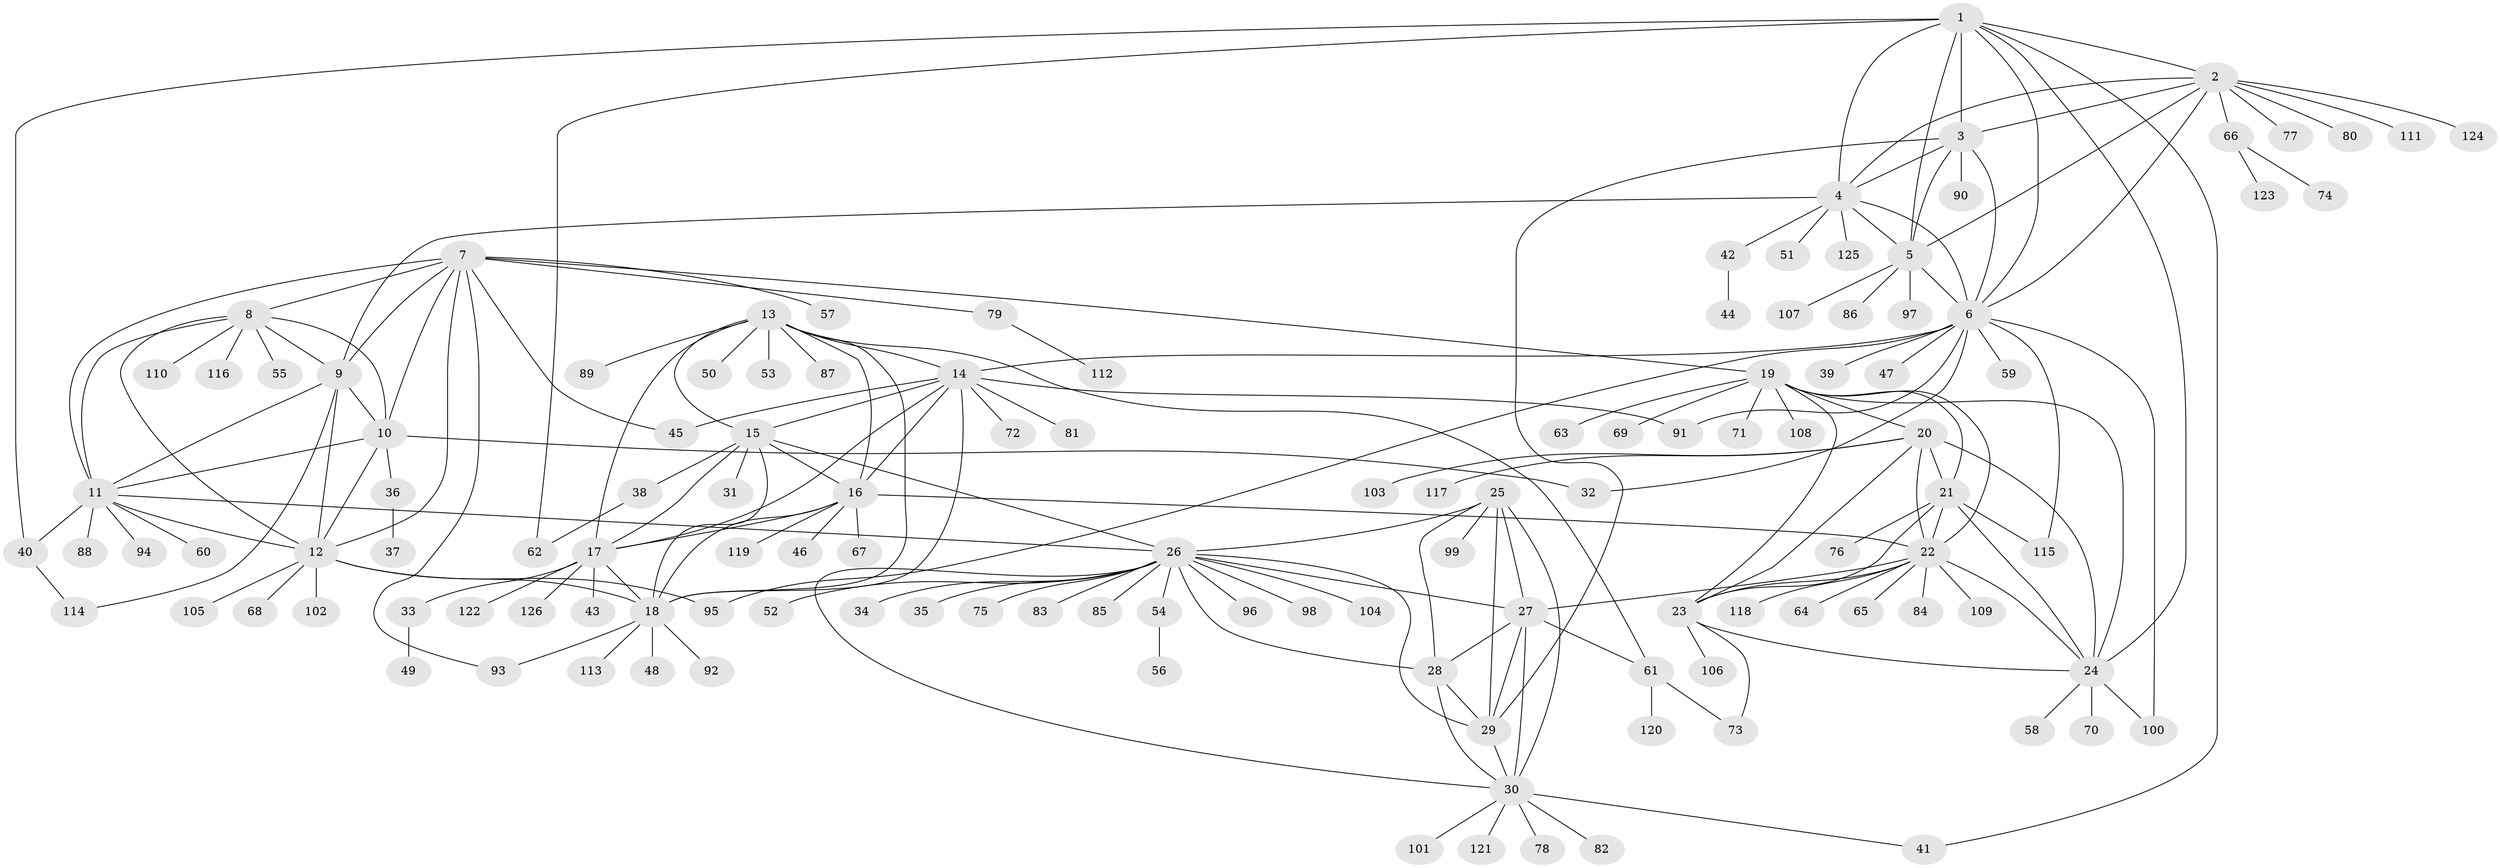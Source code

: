 // coarse degree distribution, {8: 0.015873015873015872, 9: 0.047619047619047616, 6: 0.06349206349206349, 5: 0.015873015873015872, 16: 0.015873015873015872, 10: 0.031746031746031744, 7: 0.07936507936507936, 4: 0.015873015873015872, 11: 0.015873015873015872, 2: 0.09523809523809523, 3: 0.047619047619047616, 1: 0.5555555555555556}
// Generated by graph-tools (version 1.1) at 2025/19/03/04/25 18:19:46]
// undirected, 126 vertices, 194 edges
graph export_dot {
graph [start="1"]
  node [color=gray90,style=filled];
  1;
  2;
  3;
  4;
  5;
  6;
  7;
  8;
  9;
  10;
  11;
  12;
  13;
  14;
  15;
  16;
  17;
  18;
  19;
  20;
  21;
  22;
  23;
  24;
  25;
  26;
  27;
  28;
  29;
  30;
  31;
  32;
  33;
  34;
  35;
  36;
  37;
  38;
  39;
  40;
  41;
  42;
  43;
  44;
  45;
  46;
  47;
  48;
  49;
  50;
  51;
  52;
  53;
  54;
  55;
  56;
  57;
  58;
  59;
  60;
  61;
  62;
  63;
  64;
  65;
  66;
  67;
  68;
  69;
  70;
  71;
  72;
  73;
  74;
  75;
  76;
  77;
  78;
  79;
  80;
  81;
  82;
  83;
  84;
  85;
  86;
  87;
  88;
  89;
  90;
  91;
  92;
  93;
  94;
  95;
  96;
  97;
  98;
  99;
  100;
  101;
  102;
  103;
  104;
  105;
  106;
  107;
  108;
  109;
  110;
  111;
  112;
  113;
  114;
  115;
  116;
  117;
  118;
  119;
  120;
  121;
  122;
  123;
  124;
  125;
  126;
  1 -- 2;
  1 -- 3;
  1 -- 4;
  1 -- 5;
  1 -- 6;
  1 -- 24;
  1 -- 40;
  1 -- 41;
  1 -- 62;
  2 -- 3;
  2 -- 4;
  2 -- 5;
  2 -- 6;
  2 -- 66;
  2 -- 77;
  2 -- 80;
  2 -- 111;
  2 -- 124;
  3 -- 4;
  3 -- 5;
  3 -- 6;
  3 -- 29;
  3 -- 90;
  4 -- 5;
  4 -- 6;
  4 -- 9;
  4 -- 42;
  4 -- 51;
  4 -- 125;
  5 -- 6;
  5 -- 86;
  5 -- 97;
  5 -- 107;
  6 -- 14;
  6 -- 32;
  6 -- 39;
  6 -- 47;
  6 -- 59;
  6 -- 91;
  6 -- 95;
  6 -- 100;
  6 -- 115;
  7 -- 8;
  7 -- 9;
  7 -- 10;
  7 -- 11;
  7 -- 12;
  7 -- 19;
  7 -- 45;
  7 -- 57;
  7 -- 79;
  7 -- 93;
  8 -- 9;
  8 -- 10;
  8 -- 11;
  8 -- 12;
  8 -- 55;
  8 -- 110;
  8 -- 116;
  9 -- 10;
  9 -- 11;
  9 -- 12;
  9 -- 114;
  10 -- 11;
  10 -- 12;
  10 -- 32;
  10 -- 36;
  11 -- 12;
  11 -- 26;
  11 -- 40;
  11 -- 60;
  11 -- 88;
  11 -- 94;
  12 -- 18;
  12 -- 68;
  12 -- 95;
  12 -- 102;
  12 -- 105;
  13 -- 14;
  13 -- 15;
  13 -- 16;
  13 -- 17;
  13 -- 18;
  13 -- 50;
  13 -- 53;
  13 -- 61;
  13 -- 87;
  13 -- 89;
  14 -- 15;
  14 -- 16;
  14 -- 17;
  14 -- 18;
  14 -- 45;
  14 -- 72;
  14 -- 81;
  14 -- 91;
  15 -- 16;
  15 -- 17;
  15 -- 18;
  15 -- 26;
  15 -- 31;
  15 -- 38;
  16 -- 17;
  16 -- 18;
  16 -- 22;
  16 -- 46;
  16 -- 67;
  16 -- 119;
  17 -- 18;
  17 -- 33;
  17 -- 43;
  17 -- 122;
  17 -- 126;
  18 -- 48;
  18 -- 92;
  18 -- 93;
  18 -- 113;
  19 -- 20;
  19 -- 21;
  19 -- 22;
  19 -- 23;
  19 -- 24;
  19 -- 63;
  19 -- 69;
  19 -- 71;
  19 -- 108;
  20 -- 21;
  20 -- 22;
  20 -- 23;
  20 -- 24;
  20 -- 103;
  20 -- 117;
  21 -- 22;
  21 -- 23;
  21 -- 24;
  21 -- 76;
  21 -- 115;
  22 -- 23;
  22 -- 24;
  22 -- 27;
  22 -- 64;
  22 -- 65;
  22 -- 84;
  22 -- 109;
  22 -- 118;
  23 -- 24;
  23 -- 73;
  23 -- 106;
  24 -- 58;
  24 -- 70;
  24 -- 100;
  25 -- 26;
  25 -- 27;
  25 -- 28;
  25 -- 29;
  25 -- 30;
  25 -- 99;
  26 -- 27;
  26 -- 28;
  26 -- 29;
  26 -- 30;
  26 -- 34;
  26 -- 35;
  26 -- 52;
  26 -- 54;
  26 -- 75;
  26 -- 83;
  26 -- 85;
  26 -- 96;
  26 -- 98;
  26 -- 104;
  27 -- 28;
  27 -- 29;
  27 -- 30;
  27 -- 61;
  28 -- 29;
  28 -- 30;
  29 -- 30;
  30 -- 41;
  30 -- 78;
  30 -- 82;
  30 -- 101;
  30 -- 121;
  33 -- 49;
  36 -- 37;
  38 -- 62;
  40 -- 114;
  42 -- 44;
  54 -- 56;
  61 -- 73;
  61 -- 120;
  66 -- 74;
  66 -- 123;
  79 -- 112;
}
